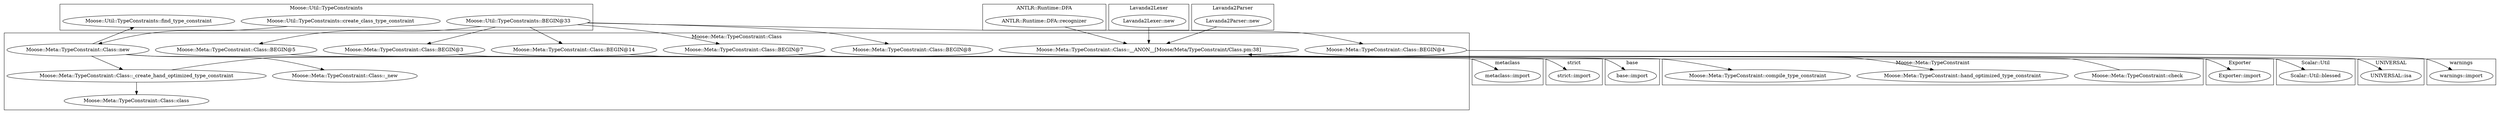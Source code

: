 digraph {
graph [overlap=false]
subgraph cluster_warnings {
	label="warnings";
	"warnings::import";
}
subgraph cluster_base {
	label="base";
	"base::import";
}
subgraph cluster_strict {
	label="strict";
	"strict::import";
}
subgraph cluster_Moose_Util_TypeConstraints {
	label="Moose::Util::TypeConstraints";
	"Moose::Util::TypeConstraints::create_class_type_constraint";
	"Moose::Util::TypeConstraints::BEGIN@33";
	"Moose::Util::TypeConstraints::find_type_constraint";
}
subgraph cluster_ANTLR_Runtime_DFA {
	label="ANTLR::Runtime::DFA";
	"ANTLR::Runtime::DFA::recognizer";
}
subgraph cluster_Exporter {
	label="Exporter";
	"Exporter::import";
}
subgraph cluster_metaclass {
	label="metaclass";
	"metaclass::import";
}
subgraph cluster_Scalar_Util {
	label="Scalar::Util";
	"Scalar::Util::blessed";
}
subgraph cluster_UNIVERSAL {
	label="UNIVERSAL";
	"UNIVERSAL::isa";
}
subgraph cluster_Moose_Meta_TypeConstraint_Class {
	label="Moose::Meta::TypeConstraint::Class";
	"Moose::Meta::TypeConstraint::Class::BEGIN@5";
	"Moose::Meta::TypeConstraint::Class::class";
	"Moose::Meta::TypeConstraint::Class::BEGIN@3";
	"Moose::Meta::TypeConstraint::Class::BEGIN@14";
	"Moose::Meta::TypeConstraint::Class::new";
	"Moose::Meta::TypeConstraint::Class::_create_hand_optimized_type_constraint";
	"Moose::Meta::TypeConstraint::Class::_new";
	"Moose::Meta::TypeConstraint::Class::BEGIN@7";
	"Moose::Meta::TypeConstraint::Class::BEGIN@8";
	"Moose::Meta::TypeConstraint::Class::__ANON__[Moose/Meta/TypeConstraint/Class.pm:38]";
	"Moose::Meta::TypeConstraint::Class::BEGIN@4";
}
subgraph cluster_Lavanda2Lexer {
	label="Lavanda2Lexer";
	"Lavanda2Lexer::new";
}
subgraph cluster_Moose_Meta_TypeConstraint {
	label="Moose::Meta::TypeConstraint";
	"Moose::Meta::TypeConstraint::compile_type_constraint";
	"Moose::Meta::TypeConstraint::hand_optimized_type_constraint";
	"Moose::Meta::TypeConstraint::check";
}
subgraph cluster_Lavanda2Parser {
	label="Lavanda2Parser";
	"Lavanda2Parser::new";
}
"Moose::Meta::TypeConstraint::Class::BEGIN@7" -> "Exporter::import";
"Moose::Meta::TypeConstraint::Class::new" -> "Moose::Util::TypeConstraints::find_type_constraint";
"Moose::Util::TypeConstraints::BEGIN@33" -> "Moose::Meta::TypeConstraint::Class::BEGIN@4";
"Moose::Meta::TypeConstraint::Class::__ANON__[Moose/Meta/TypeConstraint/Class.pm:38]" -> "Scalar::Util::blessed";
"Moose::Util::TypeConstraints::BEGIN@33" -> "Moose::Meta::TypeConstraint::Class::BEGIN@5";
"Moose::Meta::TypeConstraint::Class::new" -> "Moose::Meta::TypeConstraint::Class::_new";
"Moose::Meta::TypeConstraint::Class::BEGIN@5" -> "metaclass::import";
"Moose::Util::TypeConstraints::BEGIN@33" -> "Moose::Meta::TypeConstraint::Class::BEGIN@3";
"Moose::Util::TypeConstraints::BEGIN@33" -> "Moose::Meta::TypeConstraint::Class::BEGIN@14";
"Moose::Meta::TypeConstraint::Class::new" -> "Moose::Meta::TypeConstraint::Class::_create_hand_optimized_type_constraint";
"Moose::Meta::TypeConstraint::Class::_create_hand_optimized_type_constraint" -> "Moose::Meta::TypeConstraint::hand_optimized_type_constraint";
"Moose::Meta::TypeConstraint::Class::BEGIN@14" -> "base::import";
"Lavanda2Parser::new" -> "Moose::Meta::TypeConstraint::Class::__ANON__[Moose/Meta/TypeConstraint/Class.pm:38]";
"Lavanda2Lexer::new" -> "Moose::Meta::TypeConstraint::Class::__ANON__[Moose/Meta/TypeConstraint/Class.pm:38]";
"Moose::Meta::TypeConstraint::check" -> "Moose::Meta::TypeConstraint::Class::__ANON__[Moose/Meta/TypeConstraint/Class.pm:38]";
"ANTLR::Runtime::DFA::recognizer" -> "Moose::Meta::TypeConstraint::Class::__ANON__[Moose/Meta/TypeConstraint/Class.pm:38]";
"Moose::Meta::TypeConstraint::Class::BEGIN@4" -> "warnings::import";
"Moose::Meta::TypeConstraint::Class::BEGIN@3" -> "strict::import";
"Moose::Util::TypeConstraints::BEGIN@33" -> "Moose::Meta::TypeConstraint::Class::BEGIN@8";
"Moose::Meta::TypeConstraint::Class::new" -> "Moose::Meta::TypeConstraint::compile_type_constraint";
"Moose::Meta::TypeConstraint::Class::_create_hand_optimized_type_constraint" -> "Moose::Meta::TypeConstraint::Class::class";
"Moose::Util::TypeConstraints::BEGIN@33" -> "Moose::Meta::TypeConstraint::Class::BEGIN@7";
"Moose::Meta::TypeConstraint::Class::__ANON__[Moose/Meta/TypeConstraint/Class.pm:38]" -> "UNIVERSAL::isa";
"Moose::Util::TypeConstraints::create_class_type_constraint" -> "Moose::Meta::TypeConstraint::Class::new";
}
